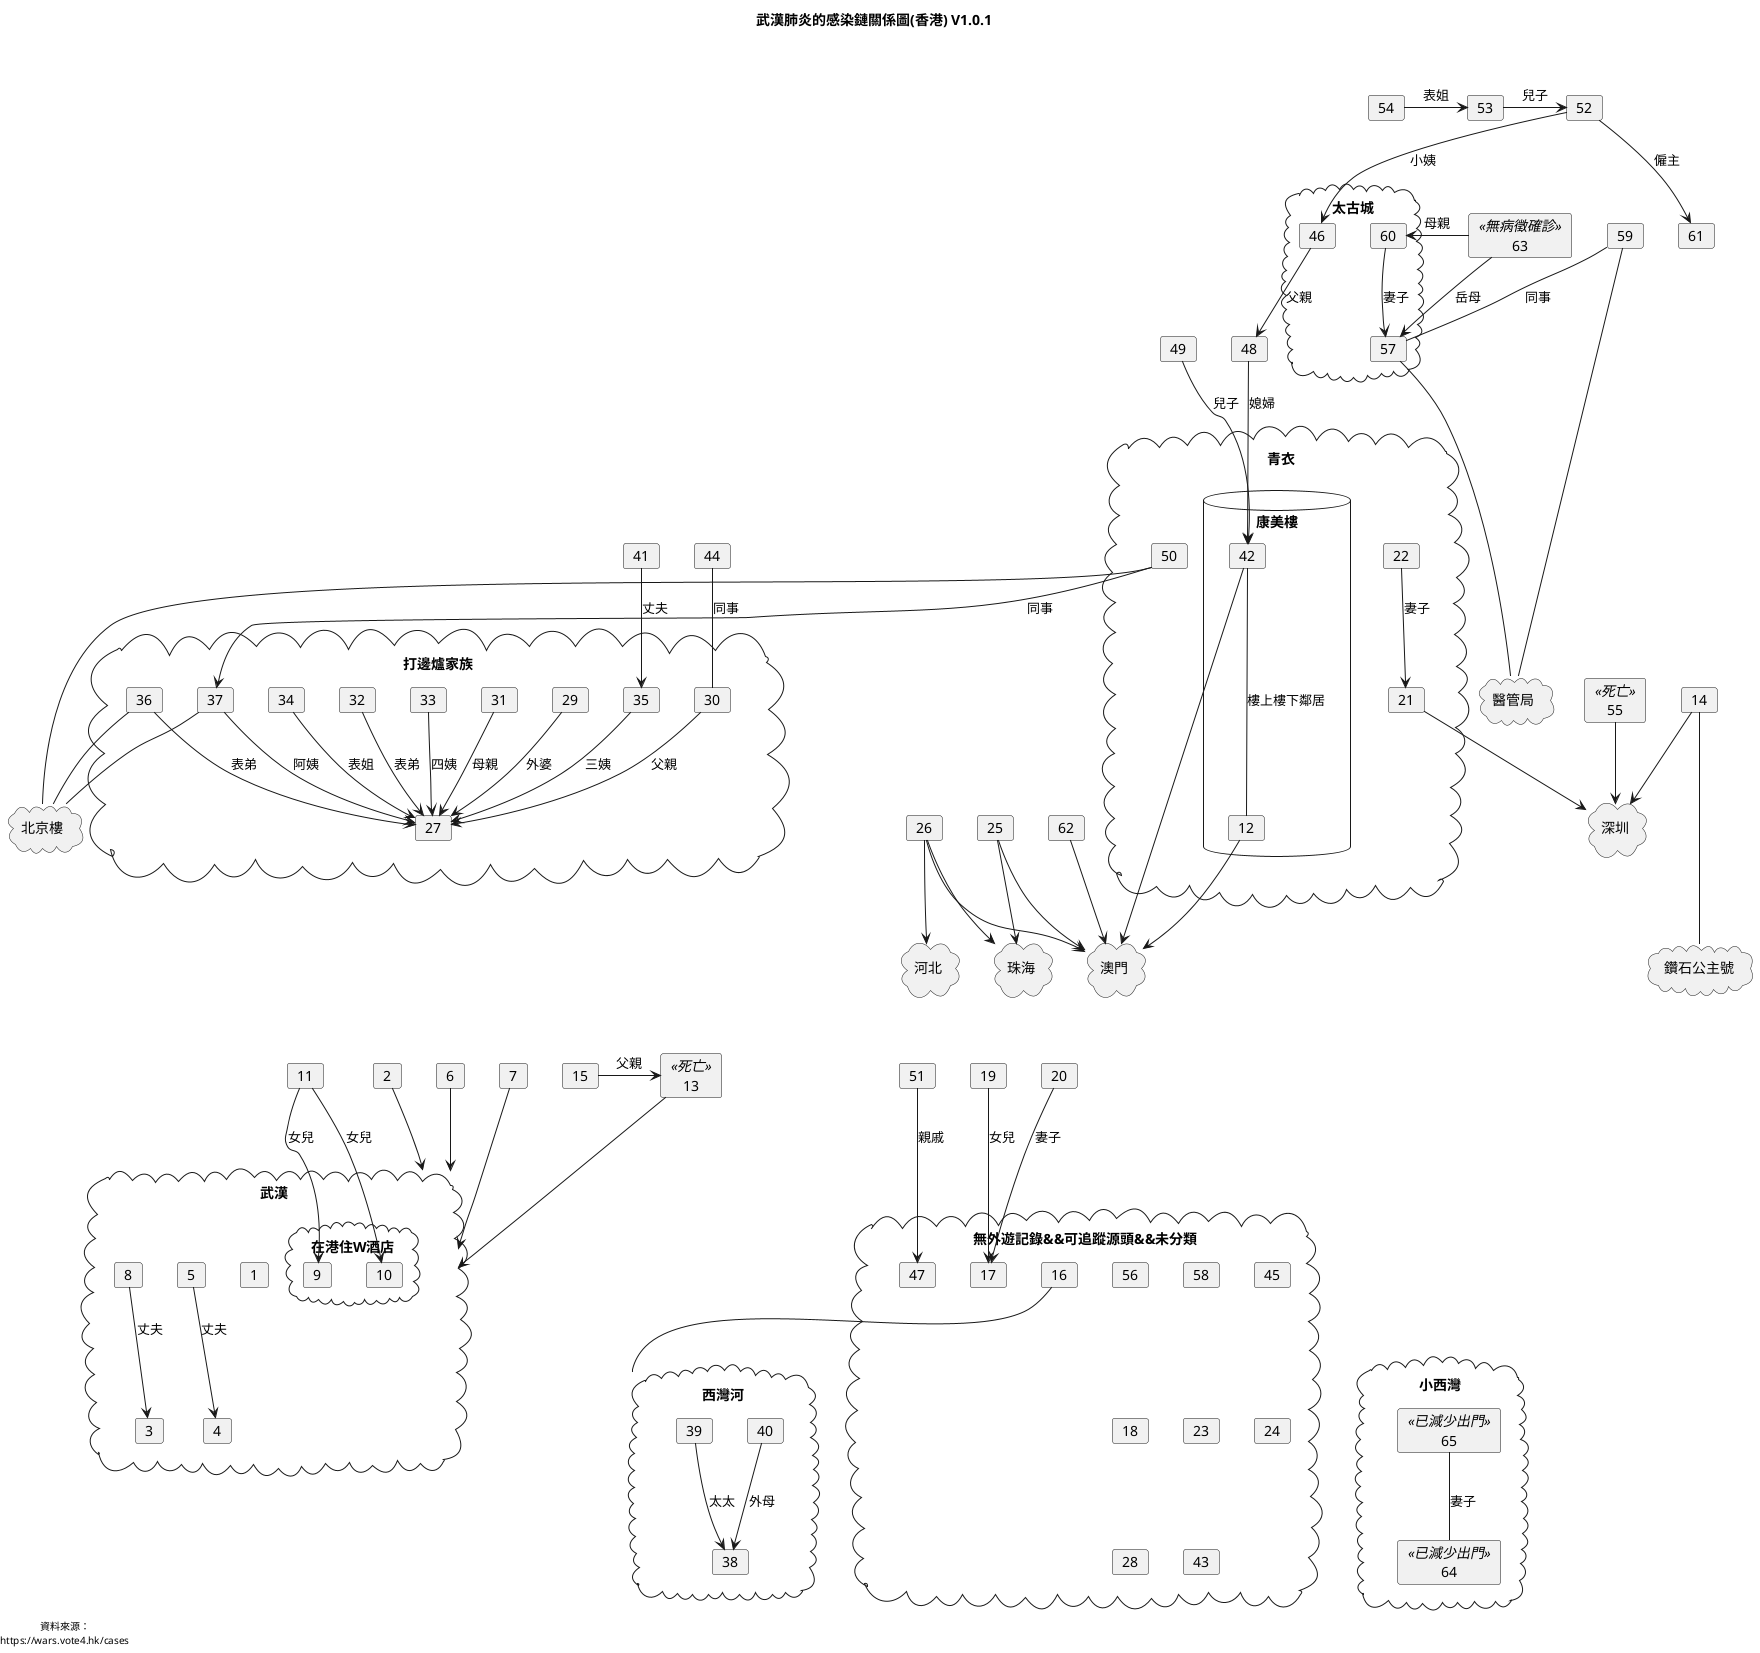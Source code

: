 @startuml

skinparam classAttributeIconSize 0
skinparam shadowing false
hide circle
skinparam monochrome true

skinparam class {
	BackgroundColor transparent
}

skinparam node {
	BackgroundColor transparent
}

skinparam Header {
	FontColor black
}

skinparam Footer {
	FontColor black
}

title 武漢肺炎的感染鏈關係圖(香港) V1.0.1\n\n

cloud "深圳" as ShenZhen

cloud "珠海" as Zhuhai

cloud "北京樓" as PekingRest

cloud "青衣" as TsingYi {

  database "康美樓" as HongMei {
    card 42
    card 12
    42 --- 12: 樓上樓下鄰居
  }
  card 21
  card 22
  card 50
  22-->21: 妻子
}

cloud "西灣河" as SaiWanHo {
  card 38
  card 40
  card 39
  39 --> 38: 太太
  40 --> 38: 外母
}

cloud "小西灣" {
	card 64 <<已減少出門>>
	card 65 <<已減少出門>>
}

card 41
cloud "打邊爐家族" as HotPotFamily {
  card 27
  card 30
  card 29
  card 31
  card 33
  card 37
  card 32
  card 34
  card 35
  card 36
  29 --> 27: 外婆
  30 --> 27: 父親
  31 --> 27: 母親
  32 --> 27: 表弟
  33 --> 27: 四姨
  34 --> 27: 表姐
  35 --> 27: 三姨
  36 --> 27: 表弟
  37 --> 27: 阿姨
  41 --> 35: 丈夫
}

card 40
card 51
card 39

cloud "無外遊記錄&&可追蹤源頭&&未分類" as NoRecord {
  card 56
  card 58
  card 45
  card 16
  card 17
  card 18
  card 23
  card 24
  card 28
  card 43
  card 47
}

cloud "澳門" as Macau

cloud "武漢" as Wuhan {
  card 1
  card 3
  card 4
  card 5
  card 8

  cloud "在港住W酒店" as WHotel {
    card 9
    card 10
  }

  5--> 4: 丈夫
  8--> 3: 丈夫
}

cloud "太古城" as TaikooShing {
	card 46
	card 57
	card 60
}

cloud "鑽石公主號" as DiamondPrincess

cloud "醫管局" as HA
cloud "河北"

card 59
card 14
card 39
card 11
card 2
card 6
card 7
card 44
card 48
card 52
card 61
card 13 <<死亡>>
card 15
card 19
card 20
card 25
card 26
card 49
card 54
card 53
card 55 <<死亡>>
card 62
card 63 <<無病徵確診>>

49 --> 42: 兒子
46 --> 48: 父親
21 --> ShenZhen
20 --> 17: 妻子
19 --> 17: 女兒
15 -> 13: 父親
14 --- DiamondPrincess
11 --> 10: 女兒
11 --> 9: 女兒
2 --> Wuhan
6 --> Wuhan
7 --> Wuhan
13 --> Wuhan
44 -- 30: 同事
52 --> 61: 僱主
52 --> 46: 小姨
48 --> 42: 媳婦
42 --> Macau
12 --> Macau
25 --> Macau
25 --> Zhuhai
26 --> Macau
26 --> Zhuhai
26 --> 河北
50 --> 37: 同事
51 --> 47: 親戚
53 -> 52: 兒子
54 -> 53: 表姐
55 --> ShenZhen
59 --- HA
57 --- HA
60 --> 57: 妻子
14 --> ShenZhen
50 --- PekingRest
37 -- PekingRest
36 -- PekingRest
16 -- SaiWanHo
62 --> Macau
63 -> 60: 母親
63-> 57: 岳母
59 -- 57: 同事
65 -- 64: 妻子

/'Layout
TsingYi -[hidden]--- HotPotFamily
Wuhan -[hidden]- HotPotFamily
TsingYi -[hidden]----- NoRecord
Wuhan -[hidden]----- HotPotFamily
'/
TsingYi -[hidden]----- Wuhan
HotPotFamily -[hidden]---- NoRecord
SaiWanHo -[hidden] 小西灣

left footer
資料來源：
https://wars.vote4.hk/cases
endfooter

@enduml
